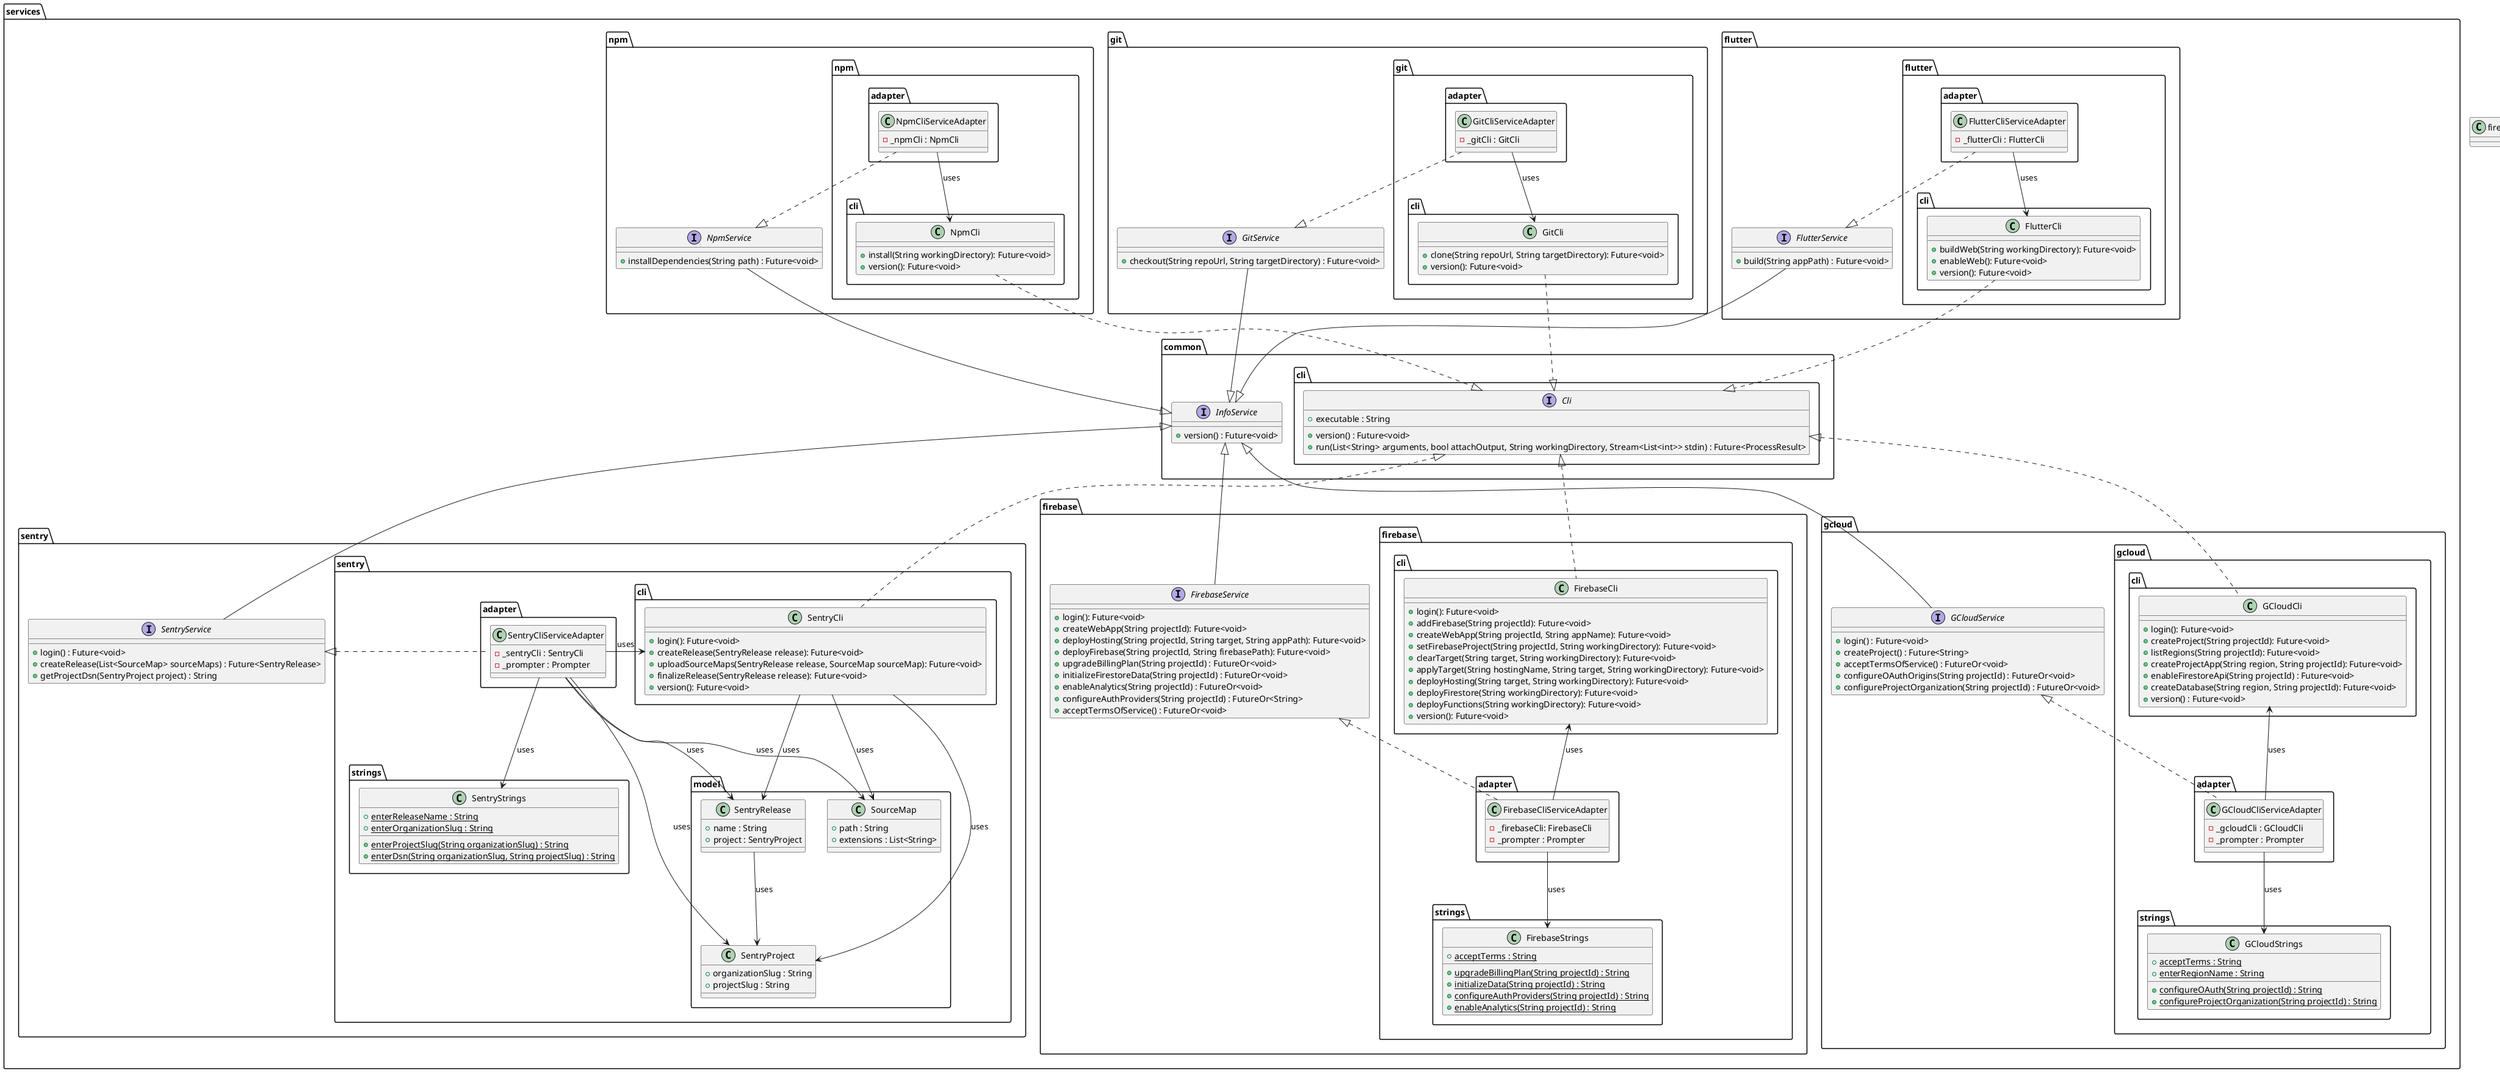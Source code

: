 @startuml services_class_diagram

package services {
    package firebase {
        interface FirebaseService {
            + login(): Future<void>
            + createWebApp(String projectId): Future<void>
            + deployHosting(String projectId, String target, String appPath): Future<void>
            + deployFirebase(String projectId, String firebasePath): Future<void>
            + upgradeBillingPlan(String projectId) : FutureOr<void>
            + initializeFirestoreData(String projectId) : FutureOr<void>
            + enableAnalytics(String projectId) : FutureOr<void>
            + configureAuthProviders(String projectId) : FutureOr<String>
            + acceptTermsOfService() : FutureOr<void>
        }

        package adapter as firebase.adapter {
            class FirebaseCliServiceAdapter {
                - _firebaseCli: FirebaseCli
                - _prompter : Prompter
            }
        }

        package cli as firebase.cli {
            class FirebaseCli {
                + login(): Future<void>
                + addFirebase(String projectId): Future<void>
                + createWebApp(String projectId, String appName): Future<void>
                + setFirebaseProject(String projectId, String workingDirectory): Future<void>
                + clearTarget(String target, String workingDirectory): Future<void>
                + applyTarget(String hostingName, String target, String workingDirectory): Future<void>
                + deployHosting(String target, String workingDirectory): Future<void>
                + deployFirestore(String workingDirectory): Future<void>
                + deployFunctions(String workingDirectory): Future<void>
                + version(): Future<void>
            }
        }

        package strings as firebase.strings {
            class FirebaseStrings {
                + {static} acceptTerms : String
                + {static} upgradeBillingPlan(String projectId) : String
                + {static} initializeData(String projectId) : String
                + {static} configureAuthProviders(String projectId) : String
                + {static} enableAnalytics(String projectId) : String
            }
        }
    }

    package gcloud {
        interface GCloudService {
            + login() : Future<void>
            + createProject() : Future<String>
            + acceptTermsOfService() : FutureOr<void>
            + configureOAuthOrigins(String projectId) : FutureOr<void>
            + configureProjectOrganization(String projectId) : FutureOr<void>
        }

        package adapter as gcloud.adapter {
            class GCloudCliServiceAdapter {
                - _gcloudCli : GCloudCli
                - _prompter : Prompter
            }
        }

        package cli as gcloud.cli {
            class GCloudCli {
                + login(): Future<void>
                + createProject(String projectId): Future<void>
                + listRegions(String projectId): Future<void>
                + createProjectApp(String region, String projectId): Future<void>
                + enableFirestoreApi(String projectId) : Future<void>
                + createDatabase(String region, String projectId): Future<void>
                + version() : Future<void>
            }
        }

        package strings as gcloud.strings {
            class GCloudStrings {
                + {static} acceptTerms : String
                + {static} enterRegionName : String
                + {static} configureOAuth(String projectId) : String
                + {static} configureProjectOrganization(String projectId) : String
            }
        }
    }

    package flutter {
        interface FlutterService  {
            + build(String appPath) : Future<void>
        }

        package adapter as flutter.adapter {
            class FlutterCliServiceAdapter  {
                - _flutterCli : FlutterCli
            }
        }

        package cli as flutter.cli {
            class FlutterCli {
                + buildWeb(String workingDirectory): Future<void>
                + enableWeb(): Future<void>
                + version(): Future<void>
            }
        }
    }

    package git {
        interface GitService  {
            + checkout(String repoUrl, String targetDirectory) : Future<void>
        }

        package adapter as git.adapter {
            class GitCliServiceAdapter {
                - _gitCli : GitCli
            }
        }

        package cli as git.cli {
            class GitCli {
                + clone(String repoUrl, String targetDirectory): Future<void>
                + version(): Future<void>
            }
        }
    }

    package npm {
        interface NpmService  {
            + installDependencies(String path) : Future<void>
        }

        package adapter as npm.adapter {
            class NpmCliServiceAdapter {
                - _npmCli : NpmCli
            }
        }

        package cli as npm.cli {
            class NpmCli {
                + install(String workingDirectory): Future<void>
                + version(): Future<void>
            }
        }
    }

    package sentry {
        interface SentryService {
            + login() : Future<void>
            + createRelease(List<SourceMap> sourceMaps) : Future<SentryRelease>
            + getProjectDsn(SentryProject project) : String
        }

        package cli as sentry.cli {
            class SentryCli {
                + login(): Future<void>
                + createRelease(SentryRelease release): Future<void>
                + uploadSourceMaps(SentryRelease release, SourceMap sourceMap): Future<void>
                + finalizeRelease(SentryRelease release): Future<void>
                + version(): Future<void>
            }
        }

        package adapter as sentry.adapter {
            class SentryCliServiceAdapter {
                - _sentryCli : SentryCli
                - _prompter : Prompter
            }
        }

        package model as sentry.model {
            class SentryProject {
                + organizationSlug : String
                + projectSlug : String
            }

            class SentryRelease {
                + name : String
                + project : SentryProject
            }

            class SourceMap {
                + path : String
                + extensions : List<String>
            }
        }

        package strings as sentry.strings {
            class SentryStrings {
                + {static} enterReleaseName : String
                + {static} enterOrganizationSlug : String
                + {static} enterProjectSlug(String organizationSlug) : String
                + {static} enterDsn(String organizationSlug, String projectSlug) : String
            }
        }
    }

    package common {
        package cli {
            interface Cli {
                + executable : String
                + version() : Future<void>
                + run(List<String> arguments, bool attachOutput, String workingDirectory, Stream<List<int>> stdin) : Future<ProcessResult>
            }
        }

        interface InfoService {
            + version() : Future<void>
        }
    }
}

FirebaseCliServiceAdapter .up.|> FirebaseService
GCloudCliServiceAdapter .up.|> GCloudService
FlutterCliServiceAdapter .down.|> FlutterService
GitCliServiceAdapter .down.|> GitService
NpmCliServiceAdapter .down.|> NpmService
SentryCliServiceAdapter .left.|> SentryService

FirebaseCliServiceAdapter -up-> FirebaseCli : uses
FirebaseCliServiceAdapter --> FirebaseStrings : uses
GCloudCliServiceAdapter -up-> GCloudCli : uses
GCloudCliServiceAdapter --> GCloudStrings : uses
FlutterCliServiceAdapter -down-> FlutterCli : uses
GitCliServiceAdapter -down-> GitCli : uses
NpmCliServiceAdapter -down-> NpmCli : uses
SentryCliServiceAdapter -right-> SentryCli : uses
SentryCliServiceAdapter --> SentryProject : uses
SentryCliServiceAdapter --> SentryRelease : uses
SentryCliServiceAdapter --> SourceMap : uses
SentryCliServiceAdapter --> SentryStrings : uses

SentryRelease --> SentryProject : uses

SentryCli --> SentryProject : uses
SentryCli --> SentryRelease : uses
SentryCli --> SourceMap : uses

FirebaseCli .up.|> Cli
GCloudCli .up.|> Cli
SentryCli .up.|> Cli
FlutterCli .down.|> Cli
GitCli .down.|> Cli
NpmCli .down.|> Cli

FirebaseService -up-|> InfoService
GCloudService -up-|> InfoService
SentryService -up-|> InfoService
GitService -down-|> InfoService
FlutterService -down-|> InfoService
NpmService -down-|> InfoService

firebase --[hidden]right--> gcloud
InfoService --[hidden]right--> Cli

@enduml
